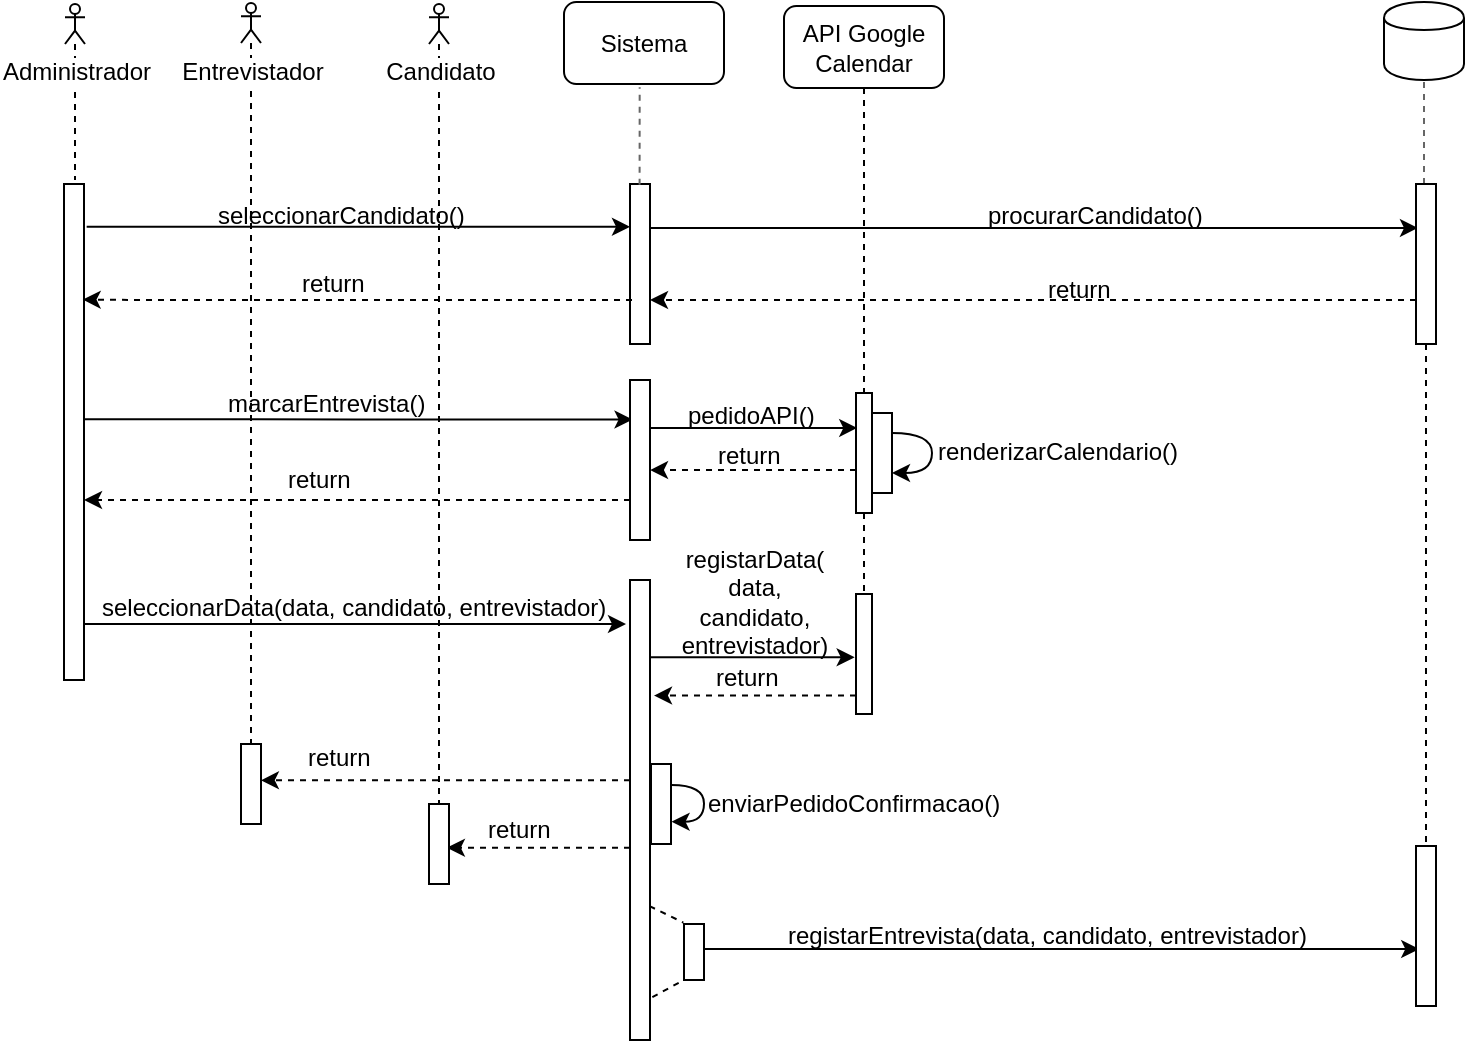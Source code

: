 <mxfile version="12.0.0" type="device" pages="1"><diagram id="rA751sVKyLjmvcsYQQhR" name="Page-1"><mxGraphModel dx="981" dy="590" grid="1" gridSize="10" guides="1" tooltips="1" connect="1" arrows="1" fold="1" page="1" pageScale="1" pageWidth="1169" pageHeight="827" math="0" shadow="0"><root><mxCell id="0"/><mxCell id="1" parent="0"/><mxCell id="Wxv8YKwXDUNMFanN_8jl-38" style="rounded=0;orthogonalLoop=1;jettySize=auto;html=1;endArrow=none;endFill=0;dashed=1;" edge="1" parent="1" source="cRmKjPNNhjUA1rrWqGOF-1"><mxGeometry relative="1" as="geometry"><mxPoint x="85.5" y="480" as="targetPoint"/><mxPoint x="86" y="440" as="sourcePoint"/></mxGeometry></mxCell><mxCell id="cRmKjPNNhjUA1rrWqGOF-1" value="Administrador" style="shape=umlActor;verticalLabelPosition=bottom;labelBackgroundColor=#ffffff;verticalAlign=top;html=1;outlineConnect=0;" parent="1" vertex="1"><mxGeometry x="80.5" y="392" width="10" height="20" as="geometry"/></mxCell><mxCell id="Wxv8YKwXDUNMFanN_8jl-41" style="edgeStyle=none;rounded=0;orthogonalLoop=1;jettySize=auto;html=1;entryX=-0.2;entryY=0.2;entryDx=0;entryDy=0;entryPerimeter=0;endArrow=classic;endFill=1;" edge="1" parent="1"><mxGeometry relative="1" as="geometry"><mxPoint x="90" y="702" as="sourcePoint"/><mxPoint x="361" y="702" as="targetPoint"/></mxGeometry></mxCell><mxCell id="cRmKjPNNhjUA1rrWqGOF-12" value="" style="html=1;points=[];perimeter=orthogonalPerimeter;gradientColor=none;" parent="1" vertex="1"><mxGeometry x="80" y="482" width="10" height="248" as="geometry"/></mxCell><mxCell id="Wxv8YKwXDUNMFanN_8jl-64" style="edgeStyle=none;rounded=0;orthogonalLoop=1;jettySize=auto;html=1;dashed=1;endArrow=none;endFill=0;" edge="1" parent="1" source="cRmKjPNNhjUA1rrWqGOF-26" target="Wxv8YKwXDUNMFanN_8jl-57"><mxGeometry relative="1" as="geometry"/></mxCell><mxCell id="cRmKjPNNhjUA1rrWqGOF-26" value="Entrevistador" style="shape=umlActor;verticalLabelPosition=bottom;labelBackgroundColor=#ffffff;verticalAlign=top;html=1;outlineConnect=0;" parent="1" vertex="1"><mxGeometry x="168.5" y="391.5" width="10" height="20" as="geometry"/></mxCell><mxCell id="cRmKjPNNhjUA1rrWqGOF-31" value="" style="endArrow=none;dashed=1;html=1;strokeColor=#666666;entryX=0.5;entryY=1;entryDx=0;entryDy=0;" parent="1" edge="1" target="Wxv8YKwXDUNMFanN_8jl-18"><mxGeometry width="50" height="50" relative="1" as="geometry"><mxPoint x="760" y="482" as="sourcePoint"/><mxPoint x="750" y="490" as="targetPoint"/></mxGeometry></mxCell><mxCell id="Wxv8YKwXDUNMFanN_8jl-67" style="edgeStyle=none;rounded=0;orthogonalLoop=1;jettySize=auto;html=1;dashed=1;endArrow=none;endFill=0;" edge="1" parent="1" source="cRmKjPNNhjUA1rrWqGOF-32" target="Wxv8YKwXDUNMFanN_8jl-58"><mxGeometry relative="1" as="geometry"><mxPoint x="267.5" y="790" as="targetPoint"/></mxGeometry></mxCell><mxCell id="cRmKjPNNhjUA1rrWqGOF-32" value="Candidato" style="shape=umlActor;verticalLabelPosition=bottom;labelBackgroundColor=#ffffff;verticalAlign=top;html=1;outlineConnect=0;" parent="1" vertex="1"><mxGeometry x="262.5" y="392" width="10" height="20" as="geometry"/></mxCell><mxCell id="cRmKjPNNhjUA1rrWqGOF-42" value="" style="html=1;points=[];perimeter=orthogonalPerimeter;" parent="1" vertex="1"><mxGeometry x="484" y="596.5" width="10" height="40" as="geometry"/></mxCell><mxCell id="Wxv8YKwXDUNMFanN_8jl-25" style="edgeStyle=orthogonalEdgeStyle;rounded=0;orthogonalLoop=1;jettySize=auto;html=1;entryX=0.128;entryY=0.247;entryDx=0;entryDy=0;entryPerimeter=0;" edge="1" parent="1" target="Wxv8YKwXDUNMFanN_8jl-24"><mxGeometry relative="1" as="geometry"><mxPoint x="90" y="599.667" as="sourcePoint"/><mxPoint x="350" y="610" as="targetPoint"/><Array as="points"><mxPoint x="226" y="600"/></Array></mxGeometry></mxCell><mxCell id="Wxv8YKwXDUNMFanN_8jl-1" value="" style="endArrow=classic;html=1;exitX=1.133;exitY=0.283;exitDx=0;exitDy=0;exitPerimeter=0;" edge="1" parent="1"><mxGeometry width="50" height="50" relative="1" as="geometry"><mxPoint x="91.33" y="503.374" as="sourcePoint"/><mxPoint x="363" y="503.374" as="targetPoint"/></mxGeometry></mxCell><mxCell id="Wxv8YKwXDUNMFanN_8jl-2" value="seleccionarCandidato()" style="text;html=1;resizable=0;points=[];autosize=1;align=left;verticalAlign=top;spacingTop=-4;" vertex="1" parent="1"><mxGeometry x="155" y="488" width="140" height="20" as="geometry"/></mxCell><mxCell id="Wxv8YKwXDUNMFanN_8jl-5" value="marcarEntrevista()" style="text;html=1;resizable=0;points=[];autosize=1;align=left;verticalAlign=top;spacingTop=-4;" vertex="1" parent="1"><mxGeometry x="160" y="582" width="110" height="20" as="geometry"/></mxCell><mxCell id="Wxv8YKwXDUNMFanN_8jl-11" value="Sistema" style="rounded=1;whiteSpace=wrap;html=1;" vertex="1" parent="1"><mxGeometry x="330" y="391" width="80" height="41" as="geometry"/></mxCell><mxCell id="Wxv8YKwXDUNMFanN_8jl-44" style="edgeStyle=none;rounded=0;orthogonalLoop=1;jettySize=auto;html=1;endArrow=none;endFill=0;dashed=1;" edge="1" parent="1" source="Wxv8YKwXDUNMFanN_8jl-12" target="Wxv8YKwXDUNMFanN_8jl-26"><mxGeometry relative="1" as="geometry"/></mxCell><mxCell id="Wxv8YKwXDUNMFanN_8jl-12" value="API Google Calendar" style="rounded=1;whiteSpace=wrap;html=1;" vertex="1" parent="1"><mxGeometry x="440" y="393" width="80" height="41" as="geometry"/></mxCell><mxCell id="Wxv8YKwXDUNMFanN_8jl-19" style="edgeStyle=orthogonalEdgeStyle;rounded=0;orthogonalLoop=1;jettySize=auto;html=1;entryX=0.1;entryY=0.3;entryDx=0;entryDy=0;entryPerimeter=0;" edge="1" parent="1"><mxGeometry relative="1" as="geometry"><mxPoint x="756.987" y="503.991" as="targetPoint"/><mxPoint x="373" y="504" as="sourcePoint"/><Array as="points"><mxPoint x="565" y="504"/></Array></mxGeometry></mxCell><mxCell id="Wxv8YKwXDUNMFanN_8jl-13" value="" style="html=1;points=[];perimeter=orthogonalPerimeter;gradientColor=none;" vertex="1" parent="1"><mxGeometry x="363" y="482" width="10" height="80" as="geometry"/></mxCell><mxCell id="Wxv8YKwXDUNMFanN_8jl-14" value="" style="endArrow=none;dashed=1;html=1;entryX=0.473;entryY=1.039;entryDx=0;entryDy=0;strokeColor=#666666;entryPerimeter=0;exitX=0.48;exitY=0.005;exitDx=0;exitDy=0;exitPerimeter=0;" edge="1" parent="1" source="Wxv8YKwXDUNMFanN_8jl-13" target="Wxv8YKwXDUNMFanN_8jl-11"><mxGeometry width="50" height="50" relative="1" as="geometry"><mxPoint x="330" y="604" as="sourcePoint"/><mxPoint x="330" y="457.5" as="targetPoint"/></mxGeometry></mxCell><mxCell id="Wxv8YKwXDUNMFanN_8jl-16" style="edgeStyle=orthogonalEdgeStyle;rounded=0;orthogonalLoop=1;jettySize=auto;html=1;dashed=1;entryX=0.933;entryY=0.233;entryDx=0;entryDy=0;entryPerimeter=0;" edge="1" parent="1" target="cRmKjPNNhjUA1rrWqGOF-12"><mxGeometry relative="1" as="geometry"><mxPoint x="120" y="550" as="targetPoint"/><mxPoint x="364" y="540" as="sourcePoint"/><Array as="points"><mxPoint x="120" y="540"/></Array></mxGeometry></mxCell><mxCell id="Wxv8YKwXDUNMFanN_8jl-17" value="return" style="text;html=1;resizable=0;points=[];autosize=1;align=left;verticalAlign=top;spacingTop=-4;" vertex="1" parent="1"><mxGeometry x="197" y="522" width="50" height="20" as="geometry"/></mxCell><mxCell id="Wxv8YKwXDUNMFanN_8jl-18" value="" style="shape=cylinder;whiteSpace=wrap;html=1;boundedLbl=1;backgroundOutline=1;" vertex="1" parent="1"><mxGeometry x="740" y="391" width="40" height="39" as="geometry"/></mxCell><mxCell id="Wxv8YKwXDUNMFanN_8jl-20" value="procurarCandidato()" style="text;html=1;resizable=0;points=[];autosize=1;align=left;verticalAlign=top;spacingTop=-4;" vertex="1" parent="1"><mxGeometry x="540" y="488" width="120" height="20" as="geometry"/></mxCell><mxCell id="Wxv8YKwXDUNMFanN_8jl-22" style="edgeStyle=orthogonalEdgeStyle;rounded=0;orthogonalLoop=1;jettySize=auto;html=1;dashed=1;" edge="1" parent="1"><mxGeometry relative="1" as="geometry"><mxPoint x="756" y="540" as="sourcePoint"/><mxPoint x="373" y="540" as="targetPoint"/></mxGeometry></mxCell><mxCell id="Wxv8YKwXDUNMFanN_8jl-23" value="return" style="text;html=1;resizable=0;points=[];autosize=1;align=left;verticalAlign=top;spacingTop=-4;" vertex="1" parent="1"><mxGeometry x="570" y="525" width="50" height="20" as="geometry"/></mxCell><mxCell id="Wxv8YKwXDUNMFanN_8jl-28" style="edgeStyle=orthogonalEdgeStyle;rounded=0;orthogonalLoop=1;jettySize=auto;html=1;entryX=0.078;entryY=0.258;entryDx=0;entryDy=0;entryPerimeter=0;" edge="1" parent="1"><mxGeometry relative="1" as="geometry"><mxPoint x="373" y="603.961" as="sourcePoint"/><mxPoint x="476.621" y="603.961" as="targetPoint"/><Array as="points"><mxPoint x="400" y="604"/><mxPoint x="400" y="604"/></Array></mxGeometry></mxCell><mxCell id="Wxv8YKwXDUNMFanN_8jl-32" style="edgeStyle=orthogonalEdgeStyle;rounded=0;orthogonalLoop=1;jettySize=auto;html=1;entryX=1;entryY=0.794;entryDx=0;entryDy=0;entryPerimeter=0;dashed=1;" edge="1" parent="1" source="Wxv8YKwXDUNMFanN_8jl-24"><mxGeometry relative="1" as="geometry"><mxPoint x="90" y="640" as="targetPoint"/><Array as="points"><mxPoint x="290" y="640"/><mxPoint x="290" y="640"/></Array></mxGeometry></mxCell><mxCell id="Wxv8YKwXDUNMFanN_8jl-24" value="" style="html=1;points=[];perimeter=orthogonalPerimeter;gradientColor=none;" vertex="1" parent="1"><mxGeometry x="363" y="580" width="10" height="80" as="geometry"/></mxCell><mxCell id="Wxv8YKwXDUNMFanN_8jl-30" style="edgeStyle=orthogonalEdgeStyle;rounded=0;orthogonalLoop=1;jettySize=auto;html=1;dashed=1;" edge="1" parent="1"><mxGeometry relative="1" as="geometry"><mxPoint x="476" y="625.019" as="sourcePoint"/><mxPoint x="373" y="625.019" as="targetPoint"/><Array as="points"><mxPoint x="450" y="625"/><mxPoint x="450" y="625"/></Array></mxGeometry></mxCell><mxCell id="Wxv8YKwXDUNMFanN_8jl-45" style="edgeStyle=none;rounded=0;orthogonalLoop=1;jettySize=auto;html=1;dashed=1;endArrow=none;endFill=0;" edge="1" parent="1" source="Wxv8YKwXDUNMFanN_8jl-26" target="Wxv8YKwXDUNMFanN_8jl-43"><mxGeometry relative="1" as="geometry"/></mxCell><mxCell id="Wxv8YKwXDUNMFanN_8jl-26" value="" style="html=1;points=[];perimeter=orthogonalPerimeter;gradientColor=none;" vertex="1" parent="1"><mxGeometry x="476" y="586.5" width="8" height="60" as="geometry"/></mxCell><mxCell id="Wxv8YKwXDUNMFanN_8jl-29" value="pedidoAPI()" style="text;html=1;resizable=0;points=[];autosize=1;align=left;verticalAlign=top;spacingTop=-4;" vertex="1" parent="1"><mxGeometry x="390" y="588" width="80" height="20" as="geometry"/></mxCell><mxCell id="Wxv8YKwXDUNMFanN_8jl-31" value="return" style="text;html=1;resizable=0;points=[];autosize=1;align=left;verticalAlign=top;spacingTop=-4;" vertex="1" parent="1"><mxGeometry x="405" y="608" width="50" height="20" as="geometry"/></mxCell><mxCell id="Wxv8YKwXDUNMFanN_8jl-33" value="return" style="text;html=1;resizable=0;points=[];autosize=1;align=left;verticalAlign=top;spacingTop=-4;" vertex="1" parent="1"><mxGeometry x="190" y="620" width="50" height="20" as="geometry"/></mxCell><mxCell id="Wxv8YKwXDUNMFanN_8jl-34" style="edgeStyle=orthogonalEdgeStyle;rounded=0;orthogonalLoop=1;jettySize=auto;html=1;curved=1;" edge="1" parent="1" source="cRmKjPNNhjUA1rrWqGOF-42" target="cRmKjPNNhjUA1rrWqGOF-42"><mxGeometry relative="1" as="geometry"/></mxCell><mxCell id="Wxv8YKwXDUNMFanN_8jl-35" value="renderizarCalendario()" style="text;html=1;resizable=0;points=[];autosize=1;align=left;verticalAlign=top;spacingTop=-4;" vertex="1" parent="1"><mxGeometry x="514.5" y="606" width="140" height="20" as="geometry"/></mxCell><mxCell id="Wxv8YKwXDUNMFanN_8jl-46" style="edgeStyle=none;rounded=0;orthogonalLoop=1;jettySize=auto;html=1;entryX=-0.083;entryY=0.528;entryDx=0;entryDy=0;entryPerimeter=0;endArrow=classic;endFill=1;" edge="1" parent="1" source="Wxv8YKwXDUNMFanN_8jl-40" target="Wxv8YKwXDUNMFanN_8jl-43"><mxGeometry relative="1" as="geometry"/></mxCell><mxCell id="Wxv8YKwXDUNMFanN_8jl-60" style="rounded=0;orthogonalLoop=1;jettySize=auto;html=1;entryX=0.993;entryY=0.454;entryDx=0;entryDy=0;entryPerimeter=0;endArrow=classic;endFill=1;dashed=1;" edge="1" parent="1" source="Wxv8YKwXDUNMFanN_8jl-40" target="Wxv8YKwXDUNMFanN_8jl-57"><mxGeometry relative="1" as="geometry"/></mxCell><mxCell id="Wxv8YKwXDUNMFanN_8jl-62" style="edgeStyle=none;rounded=0;orthogonalLoop=1;jettySize=auto;html=1;entryX=0.893;entryY=0.546;entryDx=0;entryDy=0;entryPerimeter=0;dashed=1;endArrow=classic;endFill=1;" edge="1" parent="1" source="Wxv8YKwXDUNMFanN_8jl-40" target="Wxv8YKwXDUNMFanN_8jl-58"><mxGeometry relative="1" as="geometry"/></mxCell><mxCell id="Wxv8YKwXDUNMFanN_8jl-40" value="" style="html=1;points=[];perimeter=orthogonalPerimeter;gradientColor=none;" vertex="1" parent="1"><mxGeometry x="363" y="680" width="10" height="230" as="geometry"/></mxCell><mxCell id="Wxv8YKwXDUNMFanN_8jl-42" value="seleccionarData(data, candidato, entrevistador)" style="text;html=1;resizable=0;points=[];autosize=1;align=left;verticalAlign=top;spacingTop=-4;" vertex="1" parent="1"><mxGeometry x="96.5" y="684" width="270" height="20" as="geometry"/></mxCell><mxCell id="Wxv8YKwXDUNMFanN_8jl-48" style="edgeStyle=none;rounded=0;orthogonalLoop=1;jettySize=auto;html=1;entryX=1.2;entryY=0.286;entryDx=0;entryDy=0;entryPerimeter=0;endArrow=classic;endFill=1;dashed=1;" edge="1" parent="1"><mxGeometry relative="1" as="geometry"><mxPoint x="476" y="737.78" as="sourcePoint"/><mxPoint x="375" y="737.78" as="targetPoint"/></mxGeometry></mxCell><mxCell id="Wxv8YKwXDUNMFanN_8jl-43" value="" style="html=1;points=[];perimeter=orthogonalPerimeter;gradientColor=none;" vertex="1" parent="1"><mxGeometry x="476" y="687" width="8" height="60" as="geometry"/></mxCell><mxCell id="Wxv8YKwXDUNMFanN_8jl-47" value="registarData(&lt;br&gt;data, &lt;br&gt;candidato, &lt;br&gt;entrevistador)" style="text;html=1;resizable=0;points=[];autosize=1;align=center;verticalAlign=top;spacingTop=-4;" vertex="1" parent="1"><mxGeometry x="379.5" y="660" width="90" height="60" as="geometry"/></mxCell><mxCell id="Wxv8YKwXDUNMFanN_8jl-49" value="return" style="text;html=1;resizable=0;points=[];autosize=1;align=left;verticalAlign=top;spacingTop=-4;" vertex="1" parent="1"><mxGeometry x="403.5" y="719" width="50" height="20" as="geometry"/></mxCell><mxCell id="Wxv8YKwXDUNMFanN_8jl-56" style="edgeStyle=orthogonalEdgeStyle;curved=1;rounded=0;orthogonalLoop=1;jettySize=auto;html=1;endArrow=classic;endFill=1;exitX=1.018;exitY=0.264;exitDx=0;exitDy=0;exitPerimeter=0;entryX=1.029;entryY=0.722;entryDx=0;entryDy=0;entryPerimeter=0;" edge="1" parent="1" source="Wxv8YKwXDUNMFanN_8jl-50" target="Wxv8YKwXDUNMFanN_8jl-50"><mxGeometry relative="1" as="geometry"><mxPoint x="390" y="800" as="targetPoint"/><Array as="points"><mxPoint x="400" y="783"/><mxPoint x="400" y="801"/></Array></mxGeometry></mxCell><mxCell id="Wxv8YKwXDUNMFanN_8jl-50" value="" style="html=1;points=[];perimeter=orthogonalPerimeter;" vertex="1" parent="1"><mxGeometry x="373.5" y="772" width="10" height="40" as="geometry"/></mxCell><mxCell id="Wxv8YKwXDUNMFanN_8jl-51" value="enviarPedidoConfirmacao()" style="text;html=1;resizable=0;points=[];autosize=1;align=left;verticalAlign=top;spacingTop=-4;" vertex="1" parent="1"><mxGeometry x="400" y="782" width="160" height="20" as="geometry"/></mxCell><mxCell id="Wxv8YKwXDUNMFanN_8jl-57" value="" style="html=1;points=[];perimeter=orthogonalPerimeter;" vertex="1" parent="1"><mxGeometry x="168.5" y="762" width="10" height="40" as="geometry"/></mxCell><mxCell id="Wxv8YKwXDUNMFanN_8jl-58" value="" style="html=1;points=[];perimeter=orthogonalPerimeter;" vertex="1" parent="1"><mxGeometry x="262.5" y="792" width="10" height="40" as="geometry"/></mxCell><mxCell id="Wxv8YKwXDUNMFanN_8jl-61" value="return" style="text;html=1;resizable=0;points=[];autosize=1;align=left;verticalAlign=top;spacingTop=-4;" vertex="1" parent="1"><mxGeometry x="200" y="759" width="50" height="20" as="geometry"/></mxCell><mxCell id="Wxv8YKwXDUNMFanN_8jl-63" value="return" style="text;html=1;resizable=0;points=[];autosize=1;align=left;verticalAlign=top;spacingTop=-4;" vertex="1" parent="1"><mxGeometry x="290" y="795" width="50" height="20" as="geometry"/></mxCell><mxCell id="Wxv8YKwXDUNMFanN_8jl-73" style="edgeStyle=none;rounded=0;orthogonalLoop=1;jettySize=auto;html=1;entryX=0.162;entryY=0.644;entryDx=0;entryDy=0;entryPerimeter=0;endArrow=classic;endFill=1;" edge="1" parent="1" source="Wxv8YKwXDUNMFanN_8jl-68" target="Wxv8YKwXDUNMFanN_8jl-72"><mxGeometry relative="1" as="geometry"/></mxCell><mxCell id="Wxv8YKwXDUNMFanN_8jl-68" value="" style="html=1;points=[];perimeter=orthogonalPerimeter;" vertex="1" parent="1"><mxGeometry x="390" y="852" width="10" height="28" as="geometry"/></mxCell><mxCell id="Wxv8YKwXDUNMFanN_8jl-69" value="" style="endArrow=none;dashed=1;html=1;exitX=0.978;exitY=0.709;exitDx=0;exitDy=0;exitPerimeter=0;entryX=-0.032;entryY=-0.026;entryDx=0;entryDy=0;entryPerimeter=0;" edge="1" parent="1" source="Wxv8YKwXDUNMFanN_8jl-40" target="Wxv8YKwXDUNMFanN_8jl-68"><mxGeometry width="50" height="50" relative="1" as="geometry"><mxPoint x="430" y="940" as="sourcePoint"/><mxPoint x="480" y="890" as="targetPoint"/></mxGeometry></mxCell><mxCell id="Wxv8YKwXDUNMFanN_8jl-70" value="" style="endArrow=none;dashed=1;html=1;exitX=1.117;exitY=0.907;exitDx=0;exitDy=0;exitPerimeter=0;entryX=0.028;entryY=0.994;entryDx=0;entryDy=0;entryPerimeter=0;" edge="1" parent="1" source="Wxv8YKwXDUNMFanN_8jl-40" target="Wxv8YKwXDUNMFanN_8jl-68"><mxGeometry width="50" height="50" relative="1" as="geometry"><mxPoint x="470" y="910" as="sourcePoint"/><mxPoint x="520" y="860" as="targetPoint"/></mxGeometry></mxCell><mxCell id="Wxv8YKwXDUNMFanN_8jl-75" style="edgeStyle=none;rounded=0;orthogonalLoop=1;jettySize=auto;html=1;endArrow=none;endFill=0;dashed=1;" edge="1" parent="1" source="Wxv8YKwXDUNMFanN_8jl-71" target="Wxv8YKwXDUNMFanN_8jl-72"><mxGeometry relative="1" as="geometry"/></mxCell><mxCell id="Wxv8YKwXDUNMFanN_8jl-71" value="" style="html=1;points=[];perimeter=orthogonalPerimeter;gradientColor=none;" vertex="1" parent="1"><mxGeometry x="756" y="482" width="10" height="80" as="geometry"/></mxCell><mxCell id="Wxv8YKwXDUNMFanN_8jl-72" value="" style="html=1;points=[];perimeter=orthogonalPerimeter;gradientColor=none;" vertex="1" parent="1"><mxGeometry x="756" y="813" width="10" height="80" as="geometry"/></mxCell><mxCell id="Wxv8YKwXDUNMFanN_8jl-74" value="registarEntrevista(data, candidato, entrevistador)" style="text;html=1;resizable=0;points=[];autosize=1;align=left;verticalAlign=top;spacingTop=-4;" vertex="1" parent="1"><mxGeometry x="440" y="848" width="270" height="20" as="geometry"/></mxCell></root></mxGraphModel></diagram></mxfile>